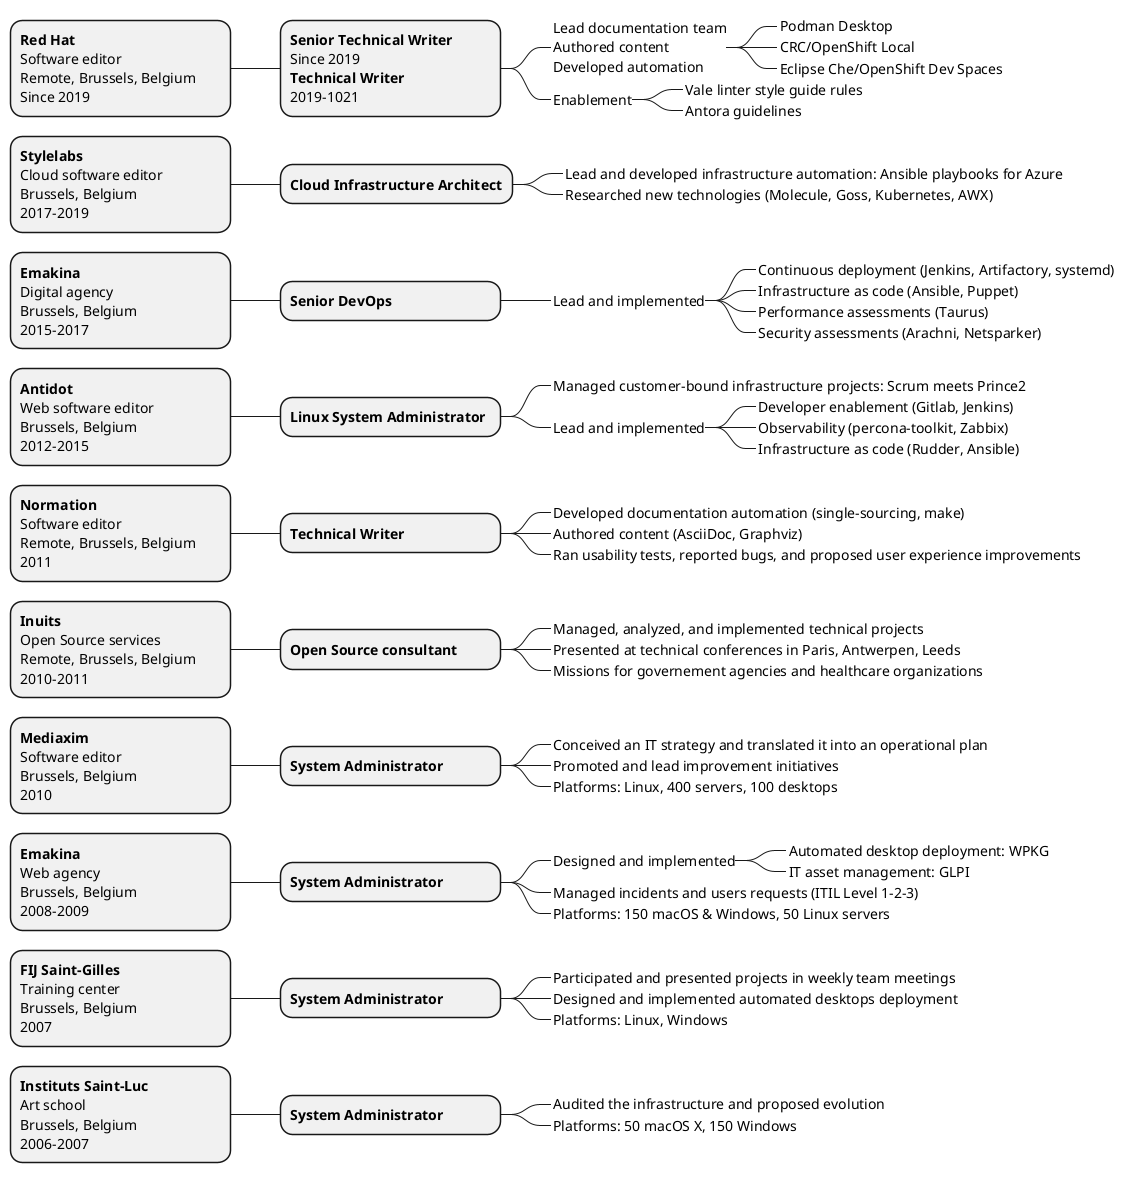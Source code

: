 @startmindmap experience
'!theme toy


@startmindmap


<style>
rootNode {
    MinimumWidth 220
    MaximumWidth 220
}
node {
    MinimumWidth 220
    MaximumWidth 220
}
boxless {
    MaximumWidth 600
}
</style>

* <b>Red Hat</b> \nSoftware editor \nRemote, Brussels, Belgium \nSince 2019
** <b>Senior Technical Writer</b> \nSince 2019\n<b>Technical Writer</b> \n2019-1021
***_ Lead documentation team\nAuthored content \nDeveloped automation
****_ Podman Desktop
****_ CRC/OpenShift Local
****_ Eclipse Che/OpenShift Dev Spaces
***_ Enablement
****_ Vale linter style guide rules
****_ Antora guidelines
/'***_ Technologies
****_ Antora + AsciiDoc, Docusaurus + Markdown
****_ Htmltest, Vale
****_ Podman Desktop, Podman, Kubernetes, OpenShift'/

* <b>Stylelabs</b> \nCloud software editor \nBrussels, Belgium \n2017-2019
** <b>Cloud Infrastructure Architect</b>
***_ Lead and developed infrastructure automation: Ansible playbooks for Azure
***_ Researched new technologies (Molecule, Goss, Kubernetes, AWX)
'***_ Mentored colleagues
'***_ Technologies
'****_ Ansible, Golang, Goss
'****_ Azure, Kubernetes
'
* <b>Emakina</b> \nDigital agency \nBrussels, Belgium \n2015-2017
** <b>Senior DevOps</b>
***_ Lead and implemented
****_ Continuous deployment (Jenkins, Artifactory, systemd)
****_ Infrastructure as code (Ansible, Puppet)
****_ Performance assessments (Taurus)
****_ Security assessments (Arachni, Netsparker)
'***_ Platforms: CentOS, Debian, PFSense, Windows
'end note
'
* <b>Antidot</b> \nWeb software editor \nBrussels, Belgium \n2012-2015
** <b>Linux System Administrator</b>
'note right
***_ Managed customer-bound infrastructure projects: Scrum meets Prince2
***_ Lead and implemented
****_ Developer enablement (Gitlab, Jenkins)
****_ Observability (percona-toolkit, Zabbix)
****_ Infrastructure as code (Rudder, Ansible)
'***_ Platforms: CentOS, Debian, PFSense
'end note
'
'note right
* <b>Normation</b> \nSoftware editor \nRemote, Brussels, Belgium \n2011
** <b>Technical Writer</b>
***_ Developed documentation automation (single-sourcing, make)
***_ Authored content (AsciiDoc, Graphviz)
***_ Ran usability tests, reported bugs, and proposed user experience improvements
'end note
'
* <b>Inuits</b> \nOpen Source services \nRemote, Brussels, Belgium \n2010-2011
** <b>Open Source consultant</b>
'note right
***_ Managed, analyzed, and implemented technical projects
***_ Presented at technical conferences in Paris, Antwerpen, Leeds
***_ Missions for governement agencies and healthcare organizations
'end note
'
'note right
* <b>Mediaxim</b> \nSoftware editor \nBrussels, Belgium \n2010
** <b>System Administrator</b>
***_ Conceived an IT strategy and translated it into an operational plan
***_ Promoted and lead improvement initiatives
***_ Platforms: Linux, 400 servers, 100 desktops
'end note
'
'note right
* <b>Emakina</b> \nWeb agency \nBrussels, Belgium \n2008-2009
** <b>System Administrator</b>
***_ Designed and implemented
****_ Automated desktop deployment: WPKG
****_ IT asset management: GLPI
***_ Managed incidents and users requests (ITIL Level 1-2-3)
***_ Platforms: 150 macOS & Windows, 50 Linux servers
'end note
'
':System Administrator;
'note right
* <b>FIJ Saint-Gilles</b> \nTraining center \nBrussels, Belgium \n2007
** <b>System Administrator</b>
***_ Participated and presented projects in weekly team meetings
***_ Designed and implemented automated desktops deployment
***_ Platforms: Linux, Windows
'end note
'
':System Administrator;
'note right
* <b>Instituts Saint-Luc</b> \nArt school \nBrussels, Belgium \n2006-2007
** <b>System Administrator</b>
***_ Audited the infrastructure and proposed evolution
***_ Platforms: 50 macOS X, 150 Windows
'end note

@endmindmap
